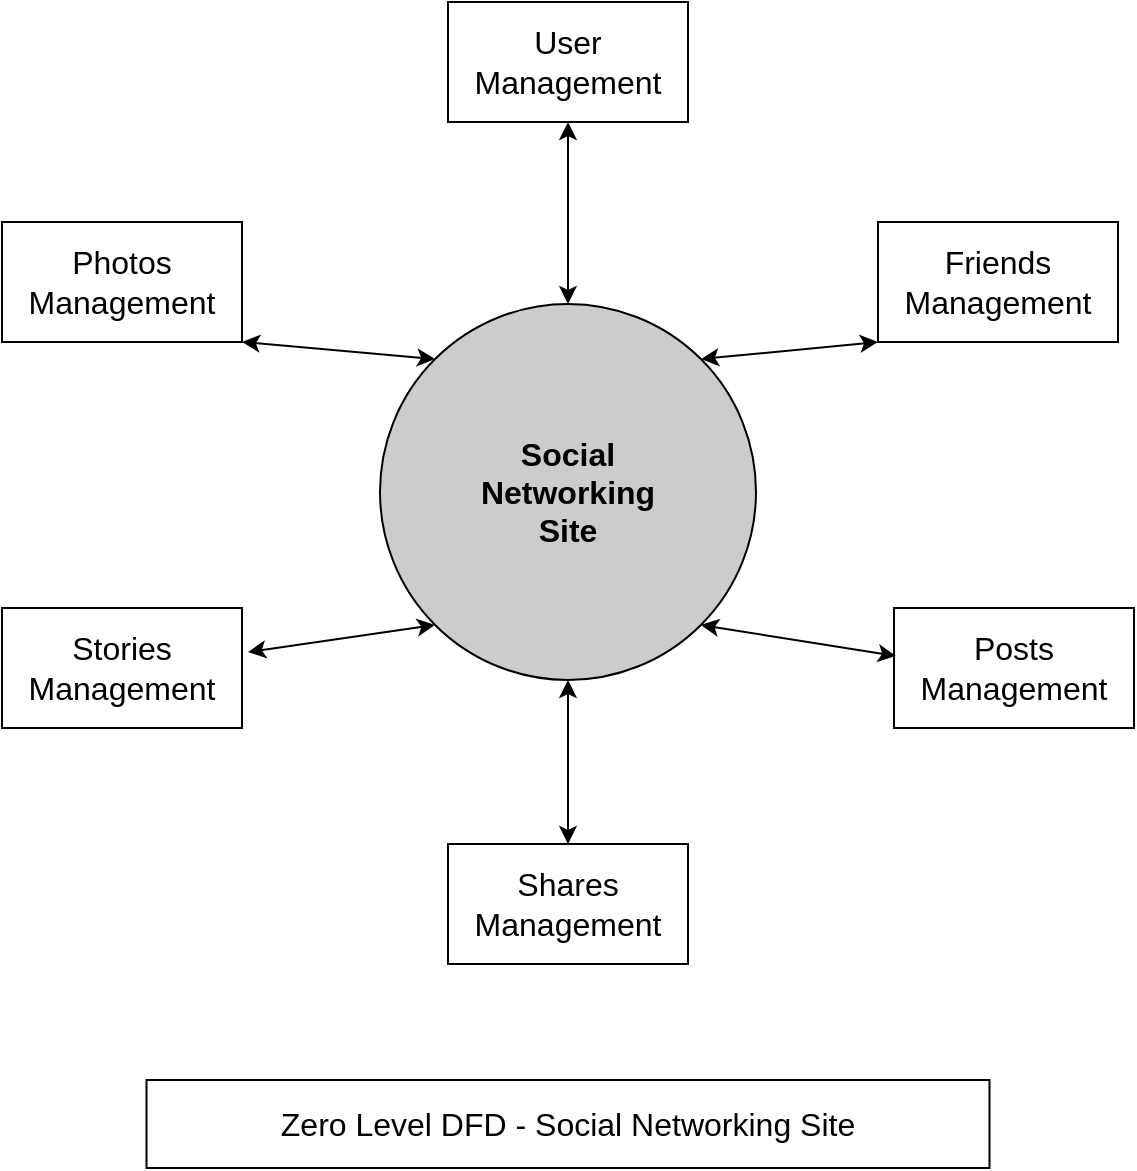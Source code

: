 <mxfile version="16.5.1" type="device"><diagram id="eINY9pxUSz0hl9Y0264A" name="Page-1"><mxGraphModel dx="862" dy="856" grid="0" gridSize="10" guides="1" tooltips="1" connect="1" arrows="1" fold="1" page="1" pageScale="1" pageWidth="850" pageHeight="1100" math="0" shadow="0"><root><mxCell id="0"/><mxCell id="1" parent="0"/><mxCell id="IqoBu4SA1uIg5W98k_T9-11" style="rounded=0;orthogonalLoop=1;jettySize=auto;html=1;exitX=1;exitY=0;exitDx=0;exitDy=0;entryX=0;entryY=1;entryDx=0;entryDy=0;fontSize=16;startArrow=classic;startFill=1;" edge="1" parent="1" source="IqoBu4SA1uIg5W98k_T9-1" target="IqoBu4SA1uIg5W98k_T9-7"><mxGeometry relative="1" as="geometry"/></mxCell><mxCell id="IqoBu4SA1uIg5W98k_T9-12" style="edgeStyle=none;rounded=0;orthogonalLoop=1;jettySize=auto;html=1;entryX=0.5;entryY=1;entryDx=0;entryDy=0;fontSize=16;startArrow=classic;startFill=1;" edge="1" parent="1" source="IqoBu4SA1uIg5W98k_T9-1" target="IqoBu4SA1uIg5W98k_T9-8"><mxGeometry relative="1" as="geometry"/></mxCell><mxCell id="IqoBu4SA1uIg5W98k_T9-13" style="edgeStyle=none;rounded=0;orthogonalLoop=1;jettySize=auto;html=1;exitX=0;exitY=0;exitDx=0;exitDy=0;entryX=1;entryY=1;entryDx=0;entryDy=0;fontSize=16;startArrow=classic;startFill=1;" edge="1" parent="1" source="IqoBu4SA1uIg5W98k_T9-1" target="IqoBu4SA1uIg5W98k_T9-3"><mxGeometry relative="1" as="geometry"/></mxCell><mxCell id="IqoBu4SA1uIg5W98k_T9-14" style="edgeStyle=none;rounded=0;orthogonalLoop=1;jettySize=auto;html=1;exitX=0;exitY=1;exitDx=0;exitDy=0;entryX=1.025;entryY=0.367;entryDx=0;entryDy=0;entryPerimeter=0;fontSize=16;startArrow=classic;startFill=1;" edge="1" parent="1" source="IqoBu4SA1uIg5W98k_T9-1" target="IqoBu4SA1uIg5W98k_T9-5"><mxGeometry relative="1" as="geometry"/></mxCell><mxCell id="IqoBu4SA1uIg5W98k_T9-15" style="edgeStyle=none;rounded=0;orthogonalLoop=1;jettySize=auto;html=1;entryX=0.5;entryY=0;entryDx=0;entryDy=0;fontSize=16;startArrow=classic;startFill=1;" edge="1" parent="1" source="IqoBu4SA1uIg5W98k_T9-1" target="IqoBu4SA1uIg5W98k_T9-4"><mxGeometry relative="1" as="geometry"/></mxCell><mxCell id="IqoBu4SA1uIg5W98k_T9-16" style="edgeStyle=none;rounded=0;orthogonalLoop=1;jettySize=auto;html=1;exitX=1;exitY=1;exitDx=0;exitDy=0;entryX=0.008;entryY=0.4;entryDx=0;entryDy=0;entryPerimeter=0;fontSize=16;startArrow=classic;startFill=1;" edge="1" parent="1" source="IqoBu4SA1uIg5W98k_T9-1" target="IqoBu4SA1uIg5W98k_T9-6"><mxGeometry relative="1" as="geometry"/></mxCell><mxCell id="IqoBu4SA1uIg5W98k_T9-1" value="&lt;font style=&quot;font-size: 16px&quot;&gt;&lt;b&gt;Social&lt;br&gt;Networking&lt;br&gt;Site&lt;/b&gt;&lt;/font&gt;" style="ellipse;whiteSpace=wrap;html=1;aspect=fixed;fillColor=#CCCCCC;" vertex="1" parent="1"><mxGeometry x="302" y="250" width="188" height="188" as="geometry"/></mxCell><mxCell id="IqoBu4SA1uIg5W98k_T9-2" value="&lt;font style=&quot;font-size: 16px&quot;&gt;Zero Level DFD - Social Networking Site&lt;/font&gt;" style="rounded=0;whiteSpace=wrap;html=1;fontSize=16;fillColor=none;" vertex="1" parent="1"><mxGeometry x="185.25" y="638" width="421.5" height="44" as="geometry"/></mxCell><mxCell id="IqoBu4SA1uIg5W98k_T9-3" value="Photos&lt;br&gt;Management" style="rounded=0;whiteSpace=wrap;html=1;fontSize=16;fillColor=none;" vertex="1" parent="1"><mxGeometry x="113" y="209" width="120" height="60" as="geometry"/></mxCell><mxCell id="IqoBu4SA1uIg5W98k_T9-4" value="Shares&lt;br&gt;Management" style="rounded=0;whiteSpace=wrap;html=1;fontSize=16;fillColor=none;" vertex="1" parent="1"><mxGeometry x="336" y="520" width="120" height="60" as="geometry"/></mxCell><mxCell id="IqoBu4SA1uIg5W98k_T9-5" value="Stories&lt;br&gt;Management" style="rounded=0;whiteSpace=wrap;html=1;fontSize=16;fillColor=none;" vertex="1" parent="1"><mxGeometry x="113" y="402" width="120" height="60" as="geometry"/></mxCell><mxCell id="IqoBu4SA1uIg5W98k_T9-6" value="Posts&lt;br&gt;Management" style="rounded=0;whiteSpace=wrap;html=1;fontSize=16;fillColor=none;" vertex="1" parent="1"><mxGeometry x="559" y="402" width="120" height="60" as="geometry"/></mxCell><mxCell id="IqoBu4SA1uIg5W98k_T9-7" value="Friends&lt;br&gt;Management" style="rounded=0;whiteSpace=wrap;html=1;fontSize=16;fillColor=none;" vertex="1" parent="1"><mxGeometry x="551" y="209" width="120" height="60" as="geometry"/></mxCell><mxCell id="IqoBu4SA1uIg5W98k_T9-8" value="User&lt;br&gt;Management" style="rounded=0;whiteSpace=wrap;html=1;fontSize=16;fillColor=none;" vertex="1" parent="1"><mxGeometry x="336" y="99" width="120" height="60" as="geometry"/></mxCell></root></mxGraphModel></diagram></mxfile>